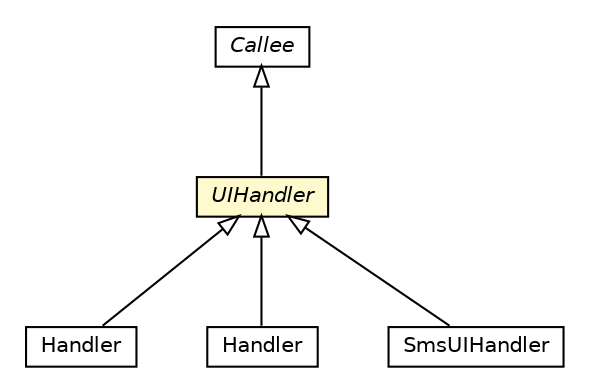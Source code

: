 #!/usr/local/bin/dot
#
# Class diagram 
# Generated by UMLGraph version R5_6-24-gf6e263 (http://www.umlgraph.org/)
#

digraph G {
	edge [fontname="Helvetica",fontsize=10,labelfontname="Helvetica",labelfontsize=10];
	node [fontname="Helvetica",fontsize=10,shape=plaintext];
	nodesep=0.25;
	ranksep=0.5;
	// org.universAAL.middleware.bus.member.Callee
	c8197236 [label=<<table title="org.universAAL.middleware.bus.member.Callee" border="0" cellborder="1" cellspacing="0" cellpadding="2" port="p" href="../bus/member/Callee.html">
		<tr><td><table border="0" cellspacing="0" cellpadding="1">
<tr><td align="center" balign="center"><font face="Helvetica-Oblique"> Callee </font></td></tr>
		</table></td></tr>
		</table>>, URL="../bus/member/Callee.html", fontname="Helvetica", fontcolor="black", fontsize=10.0];
	// org.universAAL.middleware.ui.UIHandler
	c8197338 [label=<<table title="org.universAAL.middleware.ui.UIHandler" border="0" cellborder="1" cellspacing="0" cellpadding="2" port="p" bgcolor="lemonChiffon" href="./UIHandler.html">
		<tr><td><table border="0" cellspacing="0" cellpadding="1">
<tr><td align="center" balign="center"><font face="Helvetica-Oblique"> UIHandler </font></td></tr>
		</table></td></tr>
		</table>>, URL="./UIHandler.html", fontname="Helvetica", fontcolor="black", fontsize=10.0];
	// org.universAAL.ui.handler.gui.swing.Handler
	c8199102 [label=<<table title="org.universAAL.ui.handler.gui.swing.Handler" border="0" cellborder="1" cellspacing="0" cellpadding="2" port="p" href="../../ui/handler/gui/swing/Handler.html">
		<tr><td><table border="0" cellspacing="0" cellpadding="1">
<tr><td align="center" balign="center"> Handler </td></tr>
		</table></td></tr>
		</table>>, URL="../../ui/handler/gui/swing/Handler.html", fontname="Helvetica", fontcolor="black", fontsize=10.0];
	// org.universAAL.ui.ui.handler.web.html.Handler
	c8199227 [label=<<table title="org.universAAL.ui.ui.handler.web.html.Handler" border="0" cellborder="1" cellspacing="0" cellpadding="2" port="p" href="../../ui/ui/handler/web/html/Handler.html">
		<tr><td><table border="0" cellspacing="0" cellpadding="1">
<tr><td align="center" balign="center"> Handler </td></tr>
		</table></td></tr>
		</table>>, URL="../../ui/ui/handler/web/html/Handler.html", fontname="Helvetica", fontcolor="black", fontsize=10.0];
	// org.universAAL.ui.handler.sms.SmsUIHandler
	c8199234 [label=<<table title="org.universAAL.ui.handler.sms.SmsUIHandler" border="0" cellborder="1" cellspacing="0" cellpadding="2" port="p" href="../../ui/handler/sms/SmsUIHandler.html">
		<tr><td><table border="0" cellspacing="0" cellpadding="1">
<tr><td align="center" balign="center"> SmsUIHandler </td></tr>
		</table></td></tr>
		</table>>, URL="../../ui/handler/sms/SmsUIHandler.html", fontname="Helvetica", fontcolor="black", fontsize=10.0];
	//org.universAAL.middleware.ui.UIHandler extends org.universAAL.middleware.bus.member.Callee
	c8197236:p -> c8197338:p [dir=back,arrowtail=empty];
	//org.universAAL.ui.handler.gui.swing.Handler extends org.universAAL.middleware.ui.UIHandler
	c8197338:p -> c8199102:p [dir=back,arrowtail=empty];
	//org.universAAL.ui.ui.handler.web.html.Handler extends org.universAAL.middleware.ui.UIHandler
	c8197338:p -> c8199227:p [dir=back,arrowtail=empty];
	//org.universAAL.ui.handler.sms.SmsUIHandler extends org.universAAL.middleware.ui.UIHandler
	c8197338:p -> c8199234:p [dir=back,arrowtail=empty];
}

